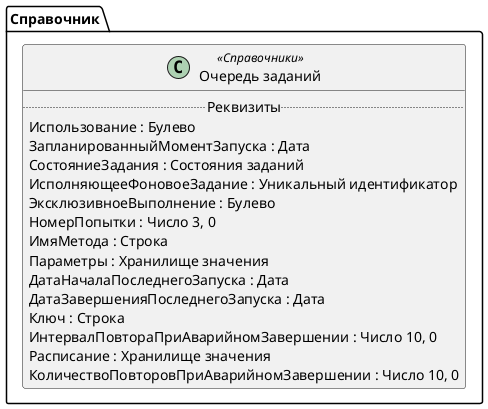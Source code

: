 ﻿@startuml ОчередьЗаданий
'!include templates.wsd
'..\include templates.wsd
class Справочник.ОчередьЗаданий as "Очередь заданий" <<Справочники>>
{
..Реквизиты..
Использование : Булево
ЗапланированныйМоментЗапуска : Дата
СостояниеЗадания : Состояния заданий
ИсполняющееФоновоеЗадание : Уникальный идентификатор
ЭксклюзивноеВыполнение : Булево
НомерПопытки : Число 3, 0
ИмяМетода : Строка
Параметры : Хранилище значения
ДатаНачалаПоследнегоЗапуска : Дата
ДатаЗавершенияПоследнегоЗапуска : Дата
Ключ : Строка
ИнтервалПовтораПриАварийномЗавершении : Число 10, 0
Расписание : Хранилище значения
КоличествоПовторовПриАварийномЗавершении : Число 10, 0
}
@enduml
